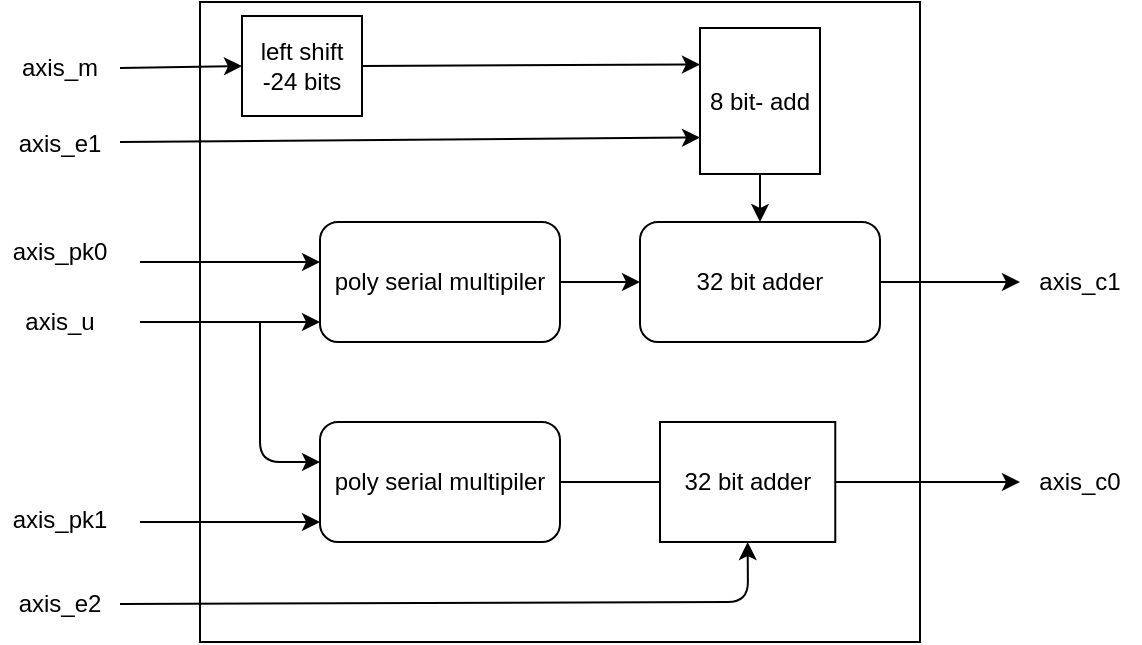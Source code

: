 <mxfile>
    <diagram id="hfNnaAhlw-0lsN3nSP_I" name="Page-1">
        <mxGraphModel dx="729" dy="499" grid="1" gridSize="10" guides="1" tooltips="1" connect="1" arrows="1" fold="1" page="1" pageScale="1" pageWidth="1169" pageHeight="827" math="0" shadow="0">
            <root>
                <mxCell id="0"/>
                <mxCell id="1" parent="0"/>
                <mxCell id="13" value="" style="rounded=0;whiteSpace=wrap;html=1;" vertex="1" parent="1">
                    <mxGeometry x="350" y="140" width="360" height="320" as="geometry"/>
                </mxCell>
                <mxCell id="11" style="edgeStyle=none;html=1;exitX=1;exitY=0.5;exitDx=0;exitDy=0;" edge="1" parent="1" source="2" target="4">
                    <mxGeometry relative="1" as="geometry"/>
                </mxCell>
                <mxCell id="2" value="poly serial multipiler" style="rounded=1;whiteSpace=wrap;html=1;" vertex="1" parent="1">
                    <mxGeometry x="410" y="250" width="120" height="60" as="geometry"/>
                </mxCell>
                <mxCell id="12" style="edgeStyle=none;html=1;exitX=1;exitY=0.5;exitDx=0;exitDy=0;" edge="1" parent="1" source="3">
                    <mxGeometry relative="1" as="geometry">
                        <mxPoint x="760" y="380" as="targetPoint"/>
                    </mxGeometry>
                </mxCell>
                <mxCell id="3" value="poly serial multipiler" style="rounded=1;whiteSpace=wrap;html=1;" vertex="1" parent="1">
                    <mxGeometry x="410" y="350" width="120" height="60" as="geometry"/>
                </mxCell>
                <mxCell id="5" style="edgeStyle=none;html=1;" edge="1" parent="1" source="4">
                    <mxGeometry relative="1" as="geometry">
                        <mxPoint x="760" y="280" as="targetPoint"/>
                    </mxGeometry>
                </mxCell>
                <mxCell id="4" value="32 bit adder" style="rounded=1;whiteSpace=wrap;html=1;" vertex="1" parent="1">
                    <mxGeometry x="570" y="250" width="120" height="60" as="geometry"/>
                </mxCell>
                <mxCell id="7" value="" style="endArrow=classic;html=1;" edge="1" parent="1">
                    <mxGeometry width="50" height="50" relative="1" as="geometry">
                        <mxPoint x="320" y="270" as="sourcePoint"/>
                        <mxPoint x="410" y="270" as="targetPoint"/>
                    </mxGeometry>
                </mxCell>
                <mxCell id="8" value="" style="endArrow=classic;html=1;" edge="1" parent="1">
                    <mxGeometry width="50" height="50" relative="1" as="geometry">
                        <mxPoint x="320" y="300" as="sourcePoint"/>
                        <mxPoint x="410" y="300" as="targetPoint"/>
                    </mxGeometry>
                </mxCell>
                <mxCell id="9" value="" style="endArrow=classic;html=1;" edge="1" parent="1">
                    <mxGeometry width="50" height="50" relative="1" as="geometry">
                        <mxPoint x="380" y="300" as="sourcePoint"/>
                        <mxPoint x="410" y="370" as="targetPoint"/>
                        <Array as="points">
                            <mxPoint x="380" y="370"/>
                        </Array>
                    </mxGeometry>
                </mxCell>
                <mxCell id="10" value="" style="endArrow=classic;html=1;" edge="1" parent="1">
                    <mxGeometry width="50" height="50" relative="1" as="geometry">
                        <mxPoint x="320" y="400" as="sourcePoint"/>
                        <mxPoint x="410" y="400" as="targetPoint"/>
                    </mxGeometry>
                </mxCell>
                <mxCell id="22" style="edgeStyle=none;html=1;exitX=1;exitY=0.5;exitDx=0;exitDy=0;entryX=0;entryY=0.5;entryDx=0;entryDy=0;" edge="1" parent="1" source="14" target="20">
                    <mxGeometry relative="1" as="geometry"/>
                </mxCell>
                <mxCell id="23" value="" style="edgeStyle=none;html=1;entryX=0;entryY=0.75;entryDx=0;entryDy=0;" edge="1" parent="1" target="21">
                    <mxGeometry relative="1" as="geometry">
                        <mxPoint x="310" y="210" as="sourcePoint"/>
                    </mxGeometry>
                </mxCell>
                <mxCell id="14" value="axis_m" style="text;html=1;strokeColor=none;fillColor=none;align=center;verticalAlign=middle;whiteSpace=wrap;rounded=0;" vertex="1" parent="1">
                    <mxGeometry x="250" y="158" width="60" height="30" as="geometry"/>
                </mxCell>
                <mxCell id="15" value="axis_pk0" style="text;html=1;strokeColor=none;fillColor=none;align=center;verticalAlign=middle;whiteSpace=wrap;rounded=0;" vertex="1" parent="1">
                    <mxGeometry x="250" y="250" width="60" height="30" as="geometry"/>
                </mxCell>
                <mxCell id="16" value="axis_u" style="text;html=1;strokeColor=none;fillColor=none;align=center;verticalAlign=middle;whiteSpace=wrap;rounded=0;" vertex="1" parent="1">
                    <mxGeometry x="250" y="285" width="60" height="30" as="geometry"/>
                </mxCell>
                <mxCell id="17" value="axis_pk1" style="text;html=1;strokeColor=none;fillColor=none;align=center;verticalAlign=middle;whiteSpace=wrap;rounded=0;" vertex="1" parent="1">
                    <mxGeometry x="250" y="384" width="60" height="30" as="geometry"/>
                </mxCell>
                <mxCell id="19" value="32 bit adder" style="rounded=0;whiteSpace=wrap;html=1;rotation=0;" vertex="1" parent="1">
                    <mxGeometry x="580" y="350" width="87.64" height="60" as="geometry"/>
                </mxCell>
                <mxCell id="24" style="edgeStyle=none;html=1;exitX=1;exitY=0.5;exitDx=0;exitDy=0;entryX=0;entryY=0.25;entryDx=0;entryDy=0;" edge="1" parent="1" source="20" target="21">
                    <mxGeometry relative="1" as="geometry"/>
                </mxCell>
                <mxCell id="20" value="left shift -24 bits" style="rounded=0;whiteSpace=wrap;html=1;" vertex="1" parent="1">
                    <mxGeometry x="371" y="147" width="60" height="50" as="geometry"/>
                </mxCell>
                <mxCell id="26" style="edgeStyle=none;html=1;exitX=0.5;exitY=1;exitDx=0;exitDy=0;entryX=0.5;entryY=0;entryDx=0;entryDy=0;" edge="1" parent="1" source="21" target="4">
                    <mxGeometry relative="1" as="geometry"/>
                </mxCell>
                <mxCell id="21" value="8 bit- add" style="rounded=0;whiteSpace=wrap;html=1;" vertex="1" parent="1">
                    <mxGeometry x="600" y="153" width="60" height="73" as="geometry"/>
                </mxCell>
                <mxCell id="25" value="axis_e1" style="text;html=1;strokeColor=none;fillColor=none;align=center;verticalAlign=middle;whiteSpace=wrap;rounded=0;" vertex="1" parent="1">
                    <mxGeometry x="250" y="196" width="60" height="30" as="geometry"/>
                </mxCell>
                <mxCell id="27" value="" style="edgeStyle=none;html=1;entryX=0.5;entryY=1;entryDx=0;entryDy=0;exitX=1;exitY=0.5;exitDx=0;exitDy=0;" edge="1" parent="1" source="28" target="19">
                    <mxGeometry relative="1" as="geometry">
                        <mxPoint x="310" y="434" as="sourcePoint"/>
                        <mxPoint x="600" y="431.75" as="targetPoint"/>
                        <Array as="points">
                            <mxPoint x="624" y="440"/>
                        </Array>
                    </mxGeometry>
                </mxCell>
                <mxCell id="28" value="axis_e2" style="text;html=1;strokeColor=none;fillColor=none;align=center;verticalAlign=middle;whiteSpace=wrap;rounded=0;" vertex="1" parent="1">
                    <mxGeometry x="250" y="426" width="60" height="30" as="geometry"/>
                </mxCell>
                <mxCell id="29" value="axis_c1" style="text;html=1;strokeColor=none;fillColor=none;align=center;verticalAlign=middle;whiteSpace=wrap;rounded=0;" vertex="1" parent="1">
                    <mxGeometry x="760" y="265" width="60" height="30" as="geometry"/>
                </mxCell>
                <mxCell id="30" value="axis_c0" style="text;html=1;strokeColor=none;fillColor=none;align=center;verticalAlign=middle;whiteSpace=wrap;rounded=0;" vertex="1" parent="1">
                    <mxGeometry x="760" y="365" width="60" height="30" as="geometry"/>
                </mxCell>
            </root>
        </mxGraphModel>
    </diagram>
</mxfile>